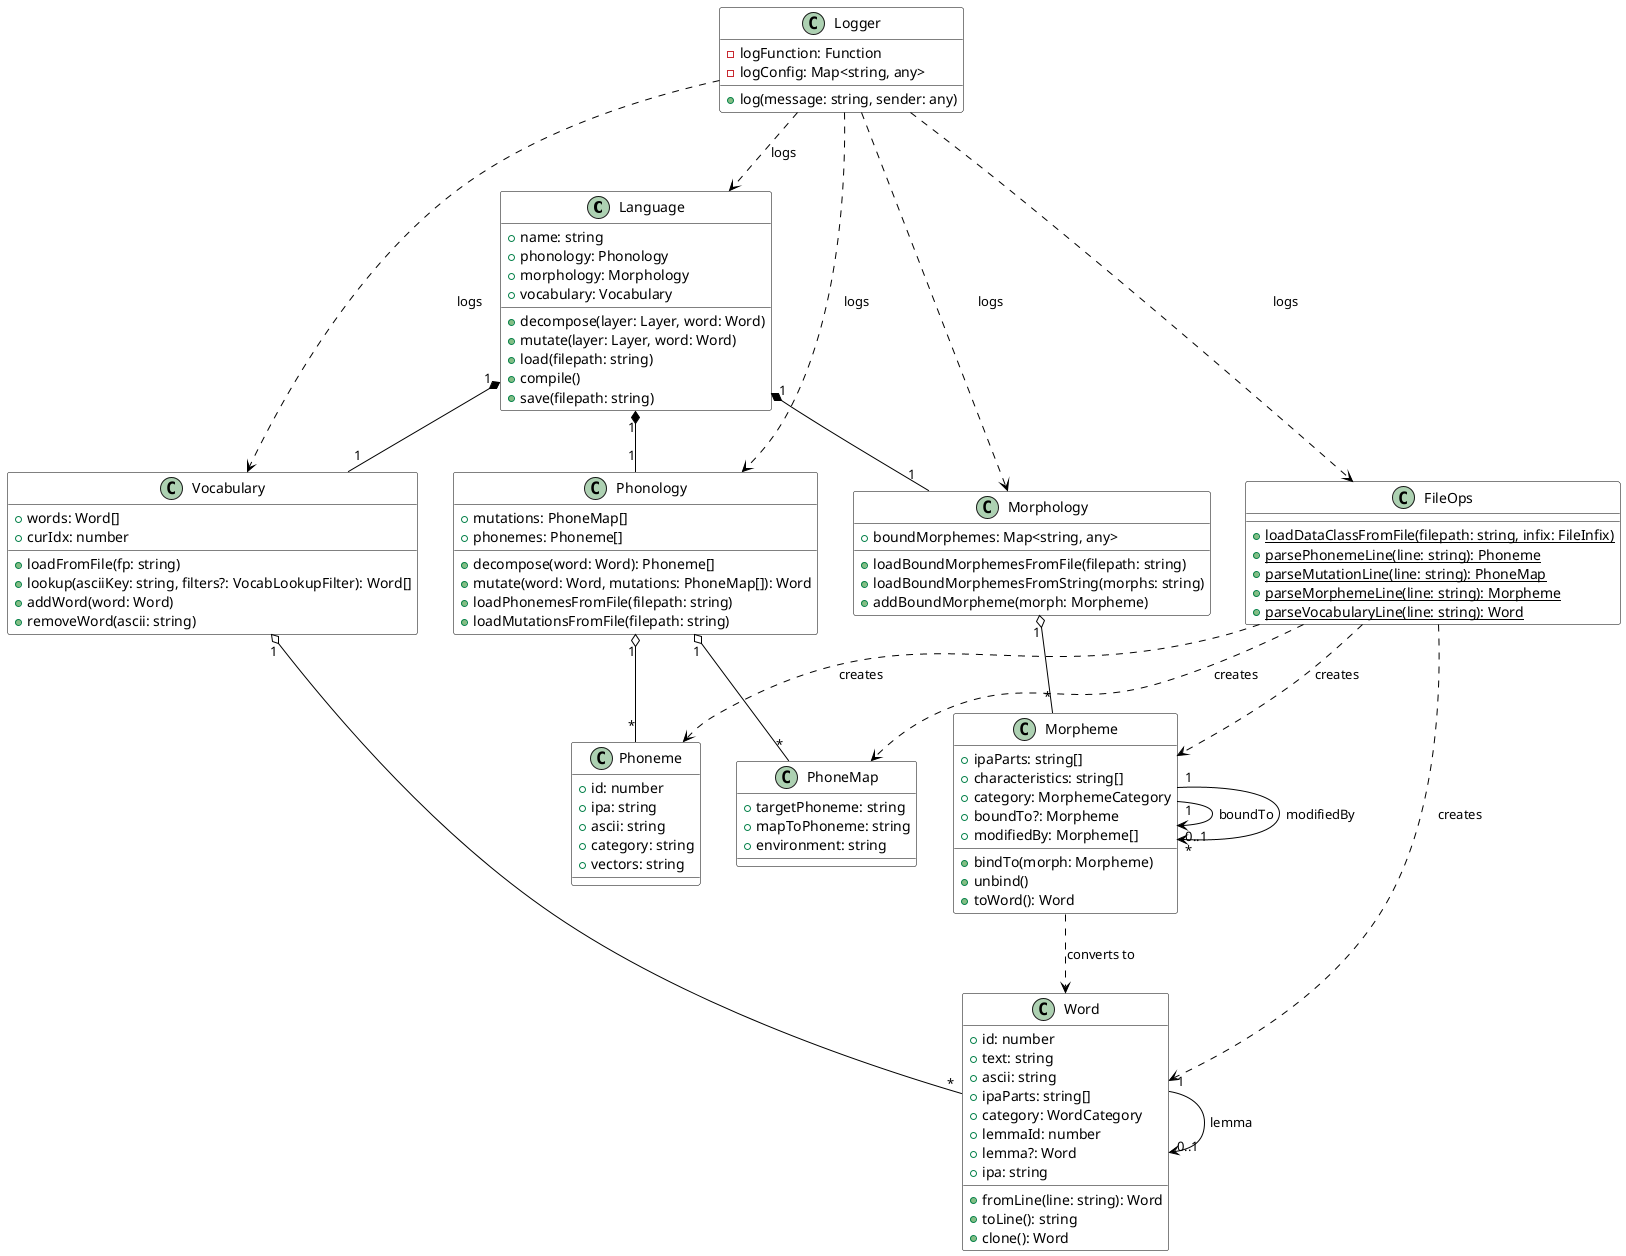 @startuml Baron Linguistics

' Style settings
skinparam class {
    BackgroundColor White
    ArrowColor Black
    BorderColor Black
}

' Main classes
class Language {
    +name: string
    +phonology: Phonology
    +morphology: Morphology
    +vocabulary: Vocabulary
    +decompose(layer: Layer, word: Word)
    +mutate(layer: Layer, word: Word)
    +load(filepath: string)
    +compile()
    +save(filepath: string)
}

class Phonology {
    +mutations: PhoneMap[]
    +phonemes: Phoneme[]
    +decompose(word: Word): Phoneme[]
    +mutate(word: Word, mutations: PhoneMap[]): Word
    +loadPhonemesFromFile(filepath: string)
    +loadMutationsFromFile(filepath: string)
}

class Morphology {
    +boundMorphemes: Map<string, any>
    +loadBoundMorphemesFromFile(filepath: string)
    +loadBoundMorphemesFromString(morphs: string)
    +addBoundMorpheme(morph: Morpheme)
}

class Vocabulary {
    +words: Word[]
    +curIdx: number
    +loadFromFile(fp: string)
    +lookup(asciiKey: string, filters?: VocabLookupFilter): Word[]
    +addWord(word: Word)
    +removeWord(ascii: string)
}

class Word {
    +id: number
    +text: string
    +ascii: string
    +ipaParts: string[]
    +category: WordCategory
    +lemmaId: number
    +lemma?: Word
    +ipa: string
    +fromLine(line: string): Word
    +toLine(): string
    +clone(): Word
}

class Phoneme {
    +id: number
    +ipa: string
    +ascii: string
    +category: string
    +vectors: string
}

class PhoneMap {
    +targetPhoneme: string
    +mapToPhoneme: string
    +environment: string
}

class Morpheme {
    +ipaParts: string[]
    +characteristics: string[]
    +category: MorphemeCategory
    +boundTo?: Morpheme
    +modifiedBy: Morpheme[]
    +bindTo(morph: Morpheme)
    +unbind()
    +toWord(): Word
}

class FileOps {
    +{static} loadDataClassFromFile(filepath: string, infix: FileInfix)
    +{static} parsePhonemeLine(line: string): Phoneme
    +{static} parseMutationLine(line: string): PhoneMap
    +{static} parseMorphemeLine(line: string): Morpheme
    +{static} parseVocabularyLine(line: string): Word
}

class Logger {
    -logFunction: Function
    -logConfig: Map<string, any>
    +log(message: string, sender: any)
}

' Relationships
Language "1" *-- "1" Phonology
Language "1" *-- "1" Morphology
Language "1" *-- "1" Vocabulary

Vocabulary "1" o-- "*" Word
Word "1" --> "0..1" Word : lemma

Phonology "1" o-- "*" Phoneme
Phonology "1" o-- "*" PhoneMap

Morphology "1" o-- "*" Morpheme
Morpheme "1" --> "0..1" Morpheme : boundTo
Morpheme "1" --> "*" Morpheme : modifiedBy
Morpheme ..> Word : converts to

' Utility class relationships
FileOps ..> Word : creates
FileOps ..> Phoneme : creates
FileOps ..> PhoneMap : creates
FileOps ..> Morpheme : creates

Logger ..> Language : logs
Logger ..> Phonology : logs
Logger ..> Morphology : logs
Logger ..> Vocabulary : logs
Logger ..> FileOps : logs

@enduml